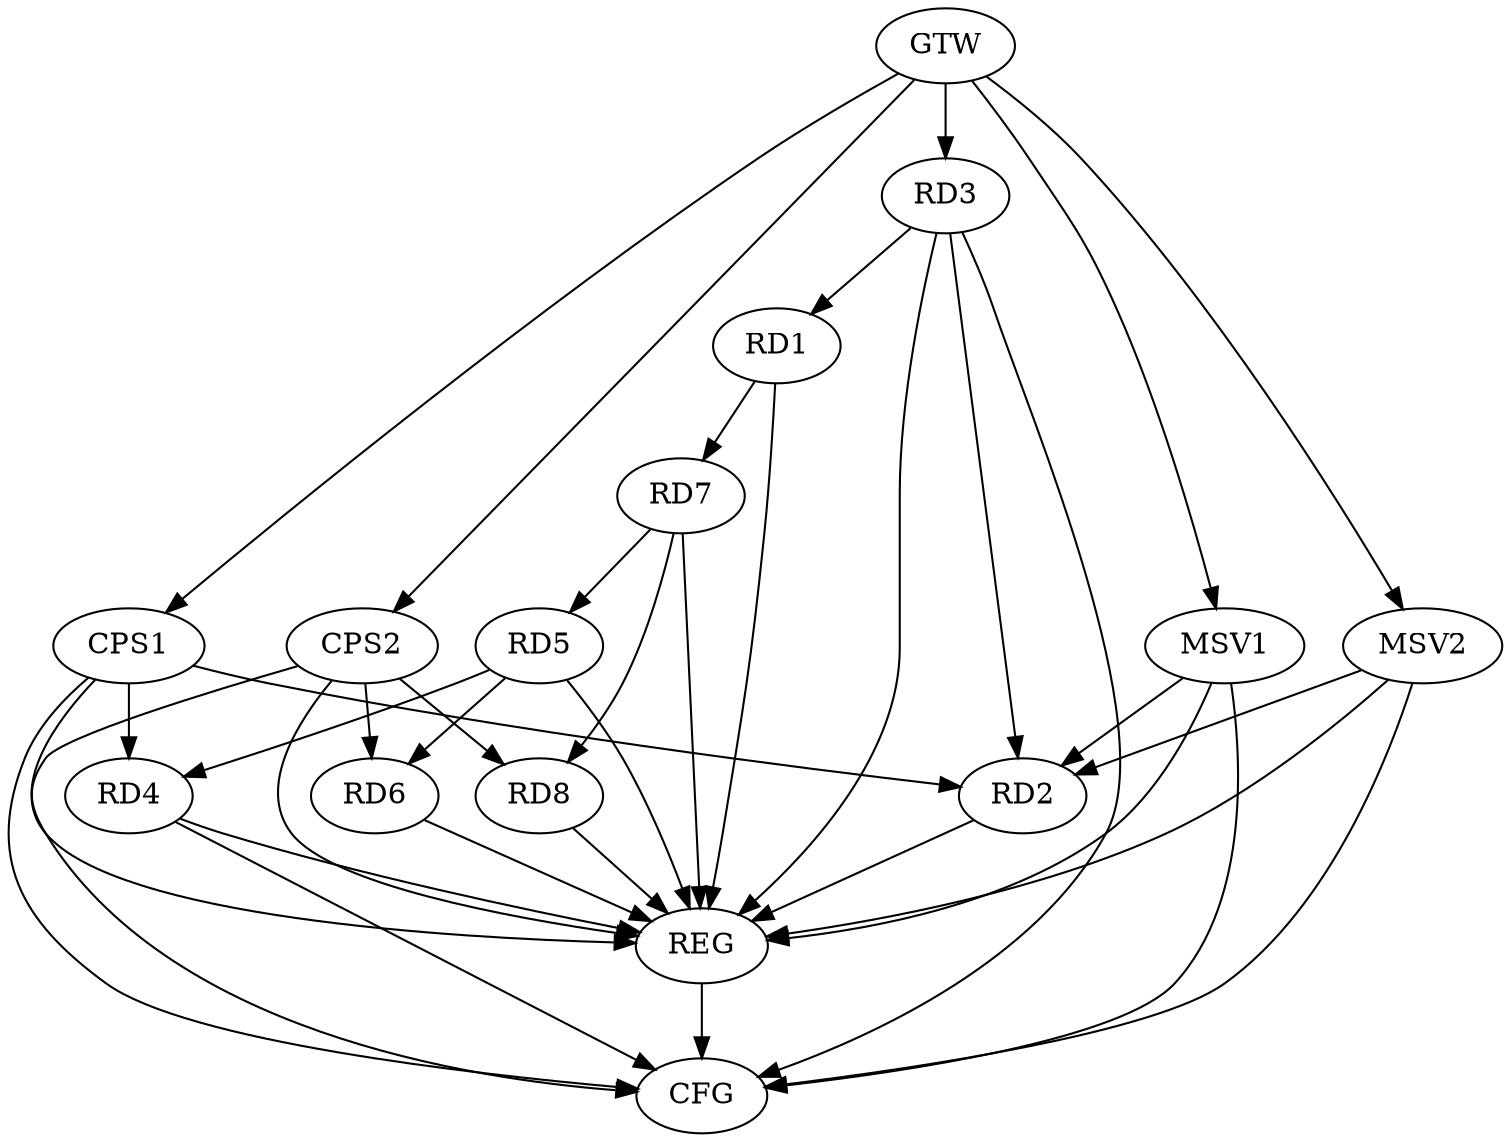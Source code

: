 strict digraph G {
  RD1 [ label="RD1" ];
  RD2 [ label="RD2" ];
  RD3 [ label="RD3" ];
  RD4 [ label="RD4" ];
  RD5 [ label="RD5" ];
  RD6 [ label="RD6" ];
  RD7 [ label="RD7" ];
  RD8 [ label="RD8" ];
  CPS1 [ label="CPS1" ];
  CPS2 [ label="CPS2" ];
  GTW [ label="GTW" ];
  REG [ label="REG" ];
  CFG [ label="CFG" ];
  MSV1 [ label="MSV1" ];
  MSV2 [ label="MSV2" ];
  RD3 -> RD1;
  RD1 -> RD7;
  RD3 -> RD2;
  RD5 -> RD4;
  RD5 -> RD6;
  RD7 -> RD5;
  RD7 -> RD8;
  CPS1 -> RD2;
  CPS1 -> RD4;
  CPS2 -> RD6;
  CPS2 -> RD8;
  GTW -> RD3;
  GTW -> CPS1;
  GTW -> CPS2;
  RD1 -> REG;
  RD2 -> REG;
  RD3 -> REG;
  RD4 -> REG;
  RD5 -> REG;
  RD6 -> REG;
  RD7 -> REG;
  RD8 -> REG;
  CPS1 -> REG;
  CPS2 -> REG;
  CPS2 -> CFG;
  RD3 -> CFG;
  RD4 -> CFG;
  CPS1 -> CFG;
  REG -> CFG;
  MSV1 -> RD2;
  GTW -> MSV1;
  MSV1 -> REG;
  MSV1 -> CFG;
  MSV2 -> RD2;
  GTW -> MSV2;
  MSV2 -> REG;
  MSV2 -> CFG;
}

